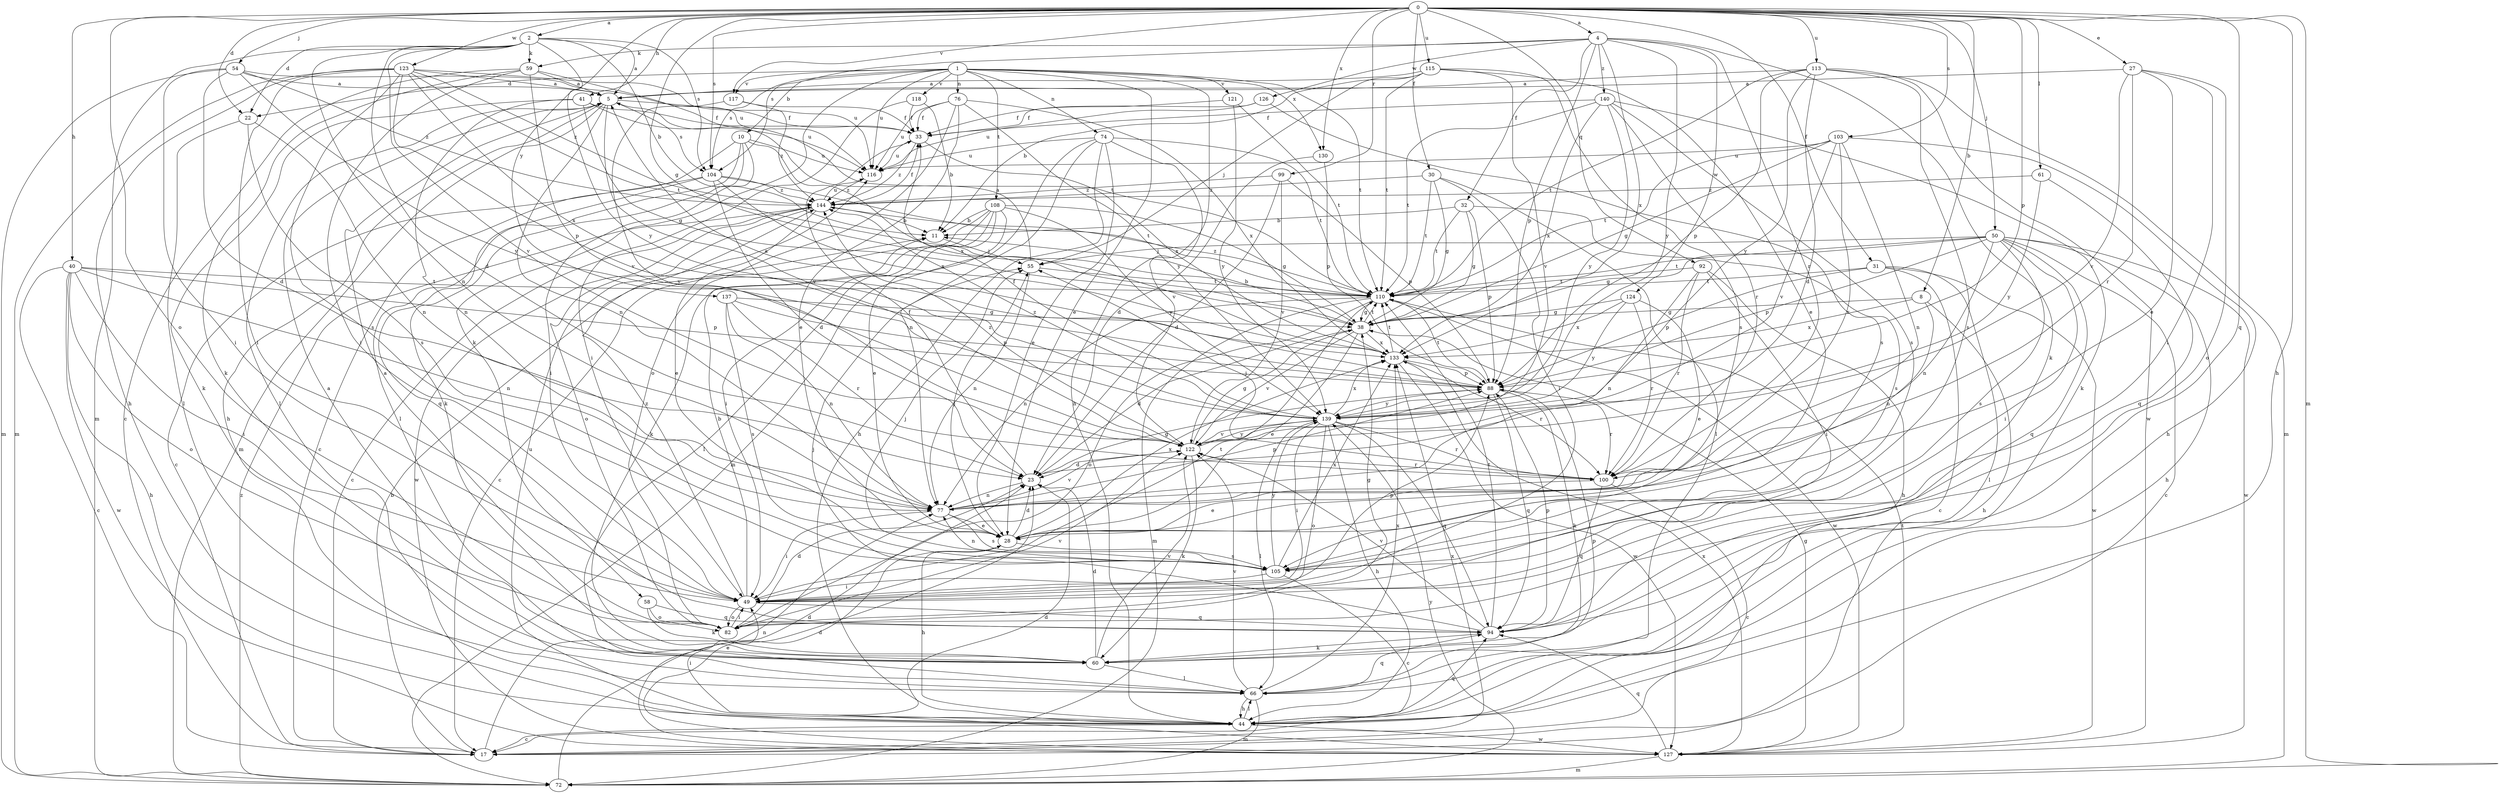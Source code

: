 strict digraph  {
0;
1;
2;
4;
5;
8;
10;
11;
17;
22;
23;
27;
28;
30;
31;
32;
33;
38;
40;
41;
44;
49;
50;
54;
55;
58;
59;
60;
61;
66;
72;
74;
76;
77;
82;
88;
92;
94;
99;
100;
103;
104;
105;
108;
110;
113;
115;
116;
117;
118;
121;
122;
123;
124;
126;
127;
130;
133;
137;
139;
140;
144;
0 -> 2  [label=a];
0 -> 4  [label=a];
0 -> 8  [label=b];
0 -> 22  [label=d];
0 -> 27  [label=e];
0 -> 30  [label=f];
0 -> 31  [label=f];
0 -> 38  [label=g];
0 -> 40  [label=h];
0 -> 41  [label=h];
0 -> 44  [label=h];
0 -> 50  [label=j];
0 -> 54  [label=j];
0 -> 61  [label=l];
0 -> 72  [label=m];
0 -> 82  [label=o];
0 -> 88  [label=p];
0 -> 92  [label=q];
0 -> 94  [label=q];
0 -> 99  [label=r];
0 -> 103  [label=s];
0 -> 104  [label=s];
0 -> 113  [label=u];
0 -> 115  [label=u];
0 -> 117  [label=v];
0 -> 123  [label=w];
0 -> 130  [label=x];
0 -> 137  [label=y];
1 -> 10  [label=b];
1 -> 22  [label=d];
1 -> 28  [label=e];
1 -> 44  [label=h];
1 -> 58  [label=k];
1 -> 74  [label=n];
1 -> 76  [label=n];
1 -> 104  [label=s];
1 -> 108  [label=t];
1 -> 110  [label=t];
1 -> 116  [label=u];
1 -> 117  [label=v];
1 -> 118  [label=v];
1 -> 121  [label=v];
1 -> 130  [label=x];
2 -> 5  [label=a];
2 -> 11  [label=b];
2 -> 22  [label=d];
2 -> 23  [label=d];
2 -> 59  [label=k];
2 -> 72  [label=m];
2 -> 77  [label=n];
2 -> 104  [label=s];
2 -> 122  [label=v];
2 -> 139  [label=y];
4 -> 32  [label=f];
4 -> 59  [label=k];
4 -> 60  [label=k];
4 -> 88  [label=p];
4 -> 100  [label=r];
4 -> 104  [label=s];
4 -> 124  [label=w];
4 -> 126  [label=w];
4 -> 133  [label=x];
4 -> 139  [label=y];
4 -> 140  [label=z];
5 -> 33  [label=f];
5 -> 44  [label=h];
5 -> 66  [label=l];
5 -> 72  [label=m];
5 -> 77  [label=n];
5 -> 104  [label=s];
5 -> 122  [label=v];
8 -> 38  [label=g];
8 -> 44  [label=h];
8 -> 77  [label=n];
8 -> 133  [label=x];
10 -> 17  [label=c];
10 -> 49  [label=i];
10 -> 60  [label=k];
10 -> 66  [label=l];
10 -> 116  [label=u];
10 -> 133  [label=x];
11 -> 55  [label=j];
17 -> 11  [label=b];
17 -> 23  [label=d];
17 -> 133  [label=x];
22 -> 66  [label=l];
22 -> 77  [label=n];
22 -> 105  [label=s];
23 -> 33  [label=f];
23 -> 77  [label=n];
23 -> 88  [label=g];
27 -> 5  [label=a];
27 -> 28  [label=e];
27 -> 49  [label=i];
27 -> 82  [label=o];
27 -> 100  [label=r];
27 -> 122  [label=v];
28 -> 23  [label=d];
28 -> 44  [label=h];
28 -> 55  [label=j];
28 -> 105  [label=s];
28 -> 133  [label=x];
30 -> 38  [label=g];
30 -> 49  [label=i];
30 -> 66  [label=l];
30 -> 110  [label=t];
30 -> 144  [label=z];
31 -> 17  [label=c];
31 -> 66  [label=l];
31 -> 88  [label=p];
31 -> 110  [label=t];
31 -> 127  [label=w];
32 -> 11  [label=b];
32 -> 38  [label=g];
32 -> 88  [label=p];
32 -> 105  [label=s];
32 -> 110  [label=t];
33 -> 116  [label=u];
33 -> 133  [label=x];
33 -> 144  [label=z];
38 -> 11  [label=b];
38 -> 23  [label=d];
38 -> 28  [label=e];
38 -> 110  [label=t];
38 -> 122  [label=v];
38 -> 133  [label=x];
40 -> 17  [label=c];
40 -> 44  [label=h];
40 -> 49  [label=i];
40 -> 77  [label=n];
40 -> 82  [label=o];
40 -> 88  [label=p];
40 -> 110  [label=t];
40 -> 127  [label=w];
41 -> 33  [label=f];
41 -> 38  [label=g];
41 -> 60  [label=k];
41 -> 77  [label=n];
41 -> 116  [label=u];
44 -> 17  [label=c];
44 -> 49  [label=i];
44 -> 66  [label=l];
44 -> 94  [label=q];
44 -> 116  [label=u];
44 -> 127  [label=w];
49 -> 11  [label=b];
49 -> 82  [label=o];
49 -> 88  [label=p];
49 -> 94  [label=q];
49 -> 110  [label=t];
49 -> 144  [label=z];
50 -> 17  [label=c];
50 -> 38  [label=g];
50 -> 44  [label=h];
50 -> 49  [label=i];
50 -> 55  [label=j];
50 -> 77  [label=n];
50 -> 88  [label=p];
50 -> 94  [label=q];
50 -> 105  [label=s];
50 -> 110  [label=t];
50 -> 127  [label=w];
54 -> 5  [label=a];
54 -> 23  [label=d];
54 -> 49  [label=i];
54 -> 72  [label=m];
54 -> 116  [label=u];
54 -> 139  [label=y];
54 -> 144  [label=z];
55 -> 5  [label=a];
55 -> 77  [label=n];
55 -> 110  [label=t];
58 -> 60  [label=k];
58 -> 82  [label=o];
58 -> 94  [label=q];
59 -> 5  [label=a];
59 -> 17  [label=c];
59 -> 49  [label=i];
59 -> 60  [label=k];
59 -> 110  [label=t];
59 -> 122  [label=v];
60 -> 5  [label=a];
60 -> 23  [label=d];
60 -> 66  [label=l];
60 -> 122  [label=v];
61 -> 94  [label=q];
61 -> 139  [label=y];
61 -> 144  [label=z];
66 -> 44  [label=h];
66 -> 72  [label=m];
66 -> 88  [label=p];
66 -> 94  [label=q];
66 -> 122  [label=v];
66 -> 133  [label=x];
72 -> 23  [label=d];
72 -> 139  [label=y];
72 -> 144  [label=z];
74 -> 28  [label=e];
74 -> 44  [label=h];
74 -> 72  [label=m];
74 -> 77  [label=n];
74 -> 110  [label=t];
74 -> 116  [label=u];
74 -> 122  [label=v];
76 -> 28  [label=e];
76 -> 33  [label=f];
76 -> 82  [label=o];
76 -> 116  [label=u];
76 -> 133  [label=x];
76 -> 139  [label=y];
77 -> 28  [label=e];
77 -> 49  [label=i];
77 -> 88  [label=p];
77 -> 105  [label=s];
77 -> 122  [label=v];
82 -> 5  [label=a];
82 -> 23  [label=d];
82 -> 38  [label=g];
82 -> 49  [label=i];
82 -> 122  [label=v];
88 -> 5  [label=a];
88 -> 60  [label=k];
88 -> 94  [label=q];
88 -> 100  [label=r];
88 -> 110  [label=t];
88 -> 139  [label=y];
92 -> 44  [label=h];
92 -> 49  [label=i];
92 -> 77  [label=n];
92 -> 100  [label=r];
92 -> 110  [label=t];
94 -> 55  [label=j];
94 -> 60  [label=k];
94 -> 88  [label=p];
94 -> 110  [label=t];
94 -> 122  [label=v];
99 -> 23  [label=d];
99 -> 88  [label=p];
99 -> 122  [label=v];
99 -> 144  [label=z];
100 -> 17  [label=c];
100 -> 28  [label=e];
100 -> 55  [label=j];
100 -> 94  [label=q];
103 -> 38  [label=g];
103 -> 44  [label=h];
103 -> 77  [label=n];
103 -> 100  [label=r];
103 -> 110  [label=t];
103 -> 116  [label=u];
103 -> 122  [label=v];
104 -> 17  [label=c];
104 -> 23  [label=d];
104 -> 94  [label=q];
104 -> 110  [label=t];
104 -> 133  [label=x];
104 -> 144  [label=z];
105 -> 17  [label=c];
105 -> 49  [label=i];
105 -> 55  [label=j];
105 -> 77  [label=n];
105 -> 133  [label=x];
105 -> 139  [label=y];
108 -> 11  [label=b];
108 -> 17  [label=c];
108 -> 28  [label=e];
108 -> 38  [label=g];
108 -> 49  [label=i];
108 -> 60  [label=k];
108 -> 66  [label=l];
108 -> 139  [label=y];
110 -> 38  [label=g];
110 -> 72  [label=m];
110 -> 77  [label=n];
110 -> 82  [label=o];
110 -> 127  [label=w];
110 -> 144  [label=z];
113 -> 5  [label=a];
113 -> 23  [label=d];
113 -> 72  [label=m];
113 -> 88  [label=p];
113 -> 105  [label=s];
113 -> 110  [label=t];
113 -> 127  [label=w];
113 -> 139  [label=y];
115 -> 5  [label=a];
115 -> 11  [label=b];
115 -> 28  [label=e];
115 -> 55  [label=j];
115 -> 105  [label=s];
115 -> 110  [label=t];
115 -> 122  [label=v];
116 -> 144  [label=z];
117 -> 33  [label=f];
117 -> 122  [label=v];
117 -> 144  [label=z];
118 -> 11  [label=b];
118 -> 33  [label=f];
118 -> 49  [label=i];
121 -> 33  [label=f];
121 -> 110  [label=t];
121 -> 139  [label=y];
122 -> 23  [label=d];
122 -> 38  [label=g];
122 -> 60  [label=k];
122 -> 100  [label=r];
122 -> 139  [label=y];
122 -> 144  [label=z];
123 -> 5  [label=a];
123 -> 44  [label=h];
123 -> 49  [label=i];
123 -> 72  [label=m];
123 -> 88  [label=p];
123 -> 105  [label=s];
123 -> 110  [label=t];
123 -> 116  [label=u];
123 -> 133  [label=x];
123 -> 144  [label=z];
124 -> 28  [label=e];
124 -> 38  [label=g];
124 -> 100  [label=r];
124 -> 133  [label=x];
124 -> 139  [label=y];
126 -> 33  [label=f];
126 -> 105  [label=s];
126 -> 116  [label=u];
127 -> 23  [label=d];
127 -> 28  [label=e];
127 -> 38  [label=g];
127 -> 72  [label=m];
127 -> 77  [label=n];
127 -> 94  [label=q];
127 -> 110  [label=t];
127 -> 133  [label=x];
130 -> 23  [label=d];
130 -> 88  [label=p];
133 -> 88  [label=p];
133 -> 100  [label=r];
133 -> 110  [label=t];
133 -> 127  [label=w];
137 -> 38  [label=g];
137 -> 77  [label=n];
137 -> 88  [label=p];
137 -> 100  [label=r];
137 -> 105  [label=s];
139 -> 33  [label=f];
139 -> 44  [label=h];
139 -> 49  [label=i];
139 -> 66  [label=l];
139 -> 82  [label=o];
139 -> 94  [label=q];
139 -> 100  [label=r];
139 -> 122  [label=v];
139 -> 133  [label=x];
139 -> 144  [label=z];
140 -> 33  [label=f];
140 -> 60  [label=k];
140 -> 100  [label=r];
140 -> 105  [label=s];
140 -> 110  [label=t];
140 -> 133  [label=x];
140 -> 139  [label=y];
144 -> 11  [label=b];
144 -> 17  [label=c];
144 -> 28  [label=e];
144 -> 33  [label=f];
144 -> 82  [label=o];
144 -> 116  [label=u];
144 -> 127  [label=w];
}
